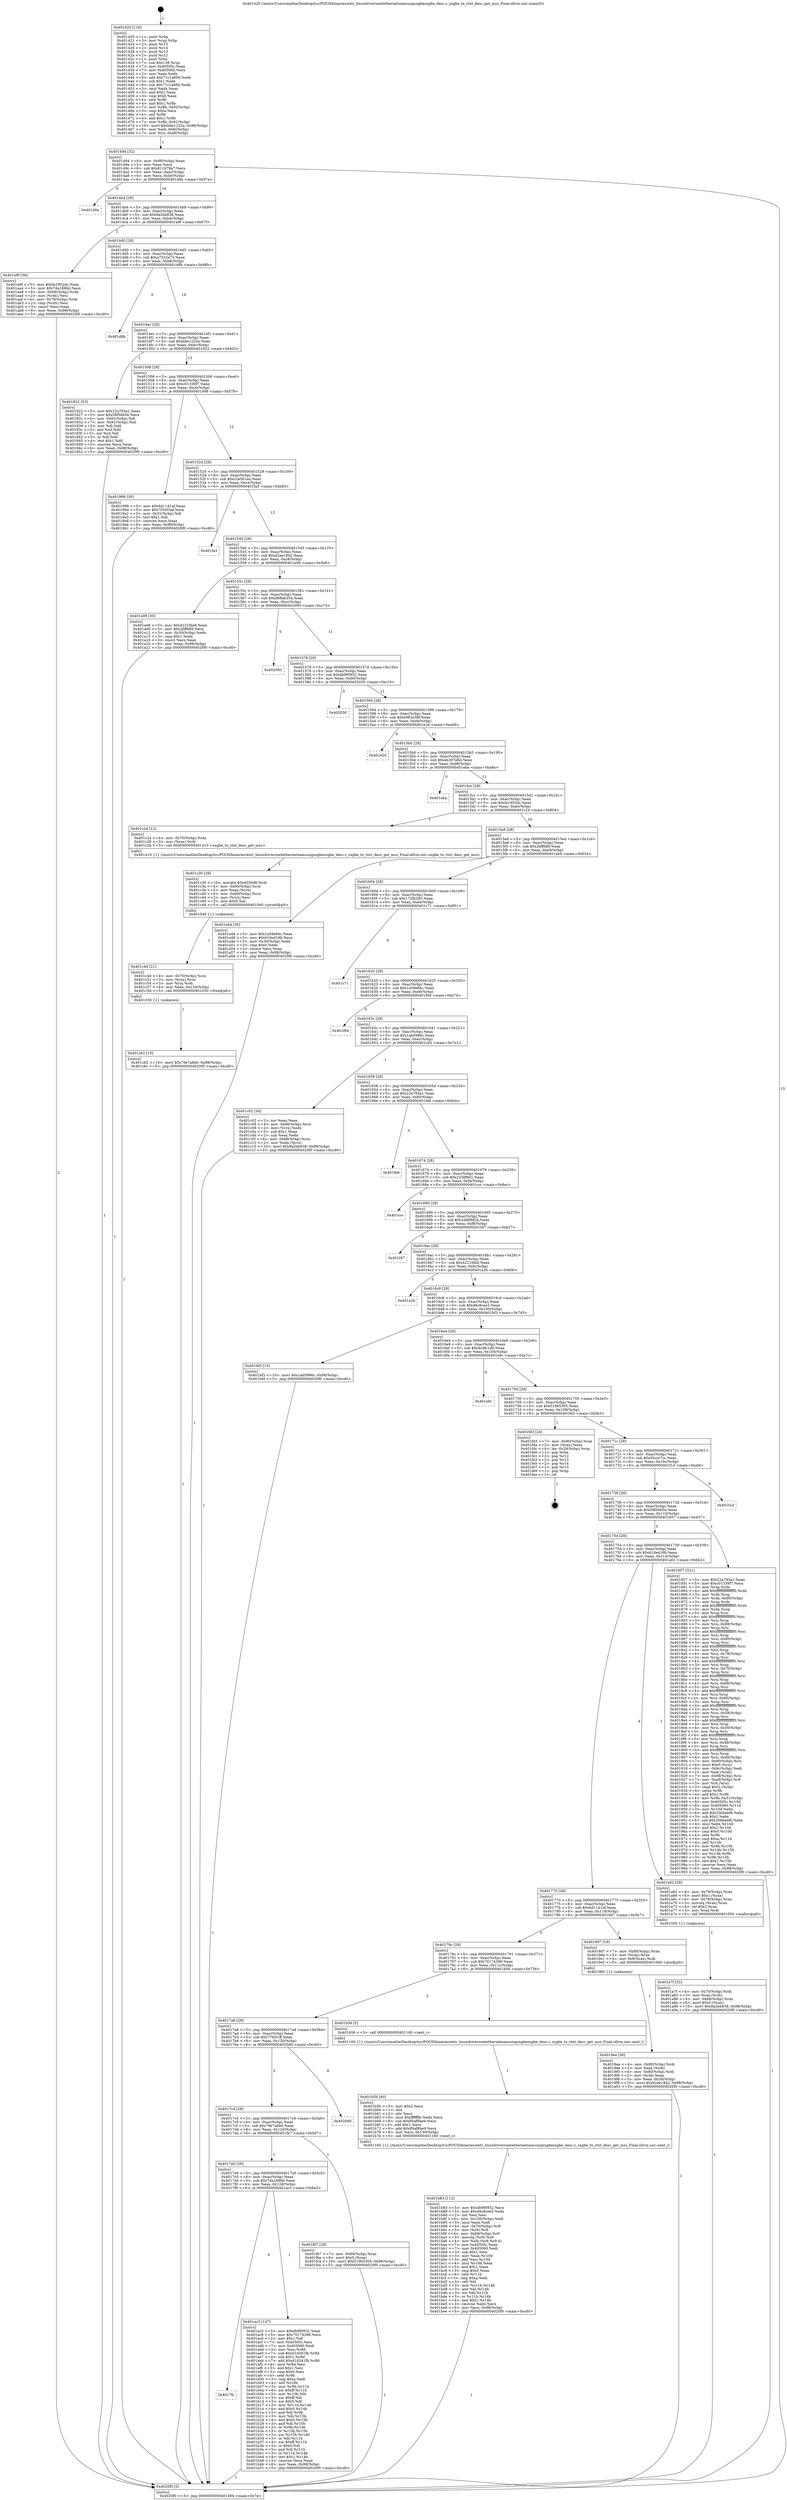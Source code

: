 digraph "0x401420" {
  label = "0x401420 (/mnt/c/Users/mathe/Desktop/tcc/POCII/binaries/extr_linuxdriversnetethernetsamsungsxgbesxgbe_desc.c_sxgbe_tx_ctxt_desc_get_mss_Final-ollvm.out::main(0))"
  labelloc = "t"
  node[shape=record]

  Entry [label="",width=0.3,height=0.3,shape=circle,fillcolor=black,style=filled]
  "0x401494" [label="{
     0x401494 [32]\l
     | [instrs]\l
     &nbsp;&nbsp;0x401494 \<+6\>: mov -0x98(%rbp),%eax\l
     &nbsp;&nbsp;0x40149a \<+2\>: mov %eax,%ecx\l
     &nbsp;&nbsp;0x40149c \<+6\>: sub $0x811b78a7,%ecx\l
     &nbsp;&nbsp;0x4014a2 \<+6\>: mov %eax,-0xac(%rbp)\l
     &nbsp;&nbsp;0x4014a8 \<+6\>: mov %ecx,-0xb0(%rbp)\l
     &nbsp;&nbsp;0x4014ae \<+6\>: je 0000000000401d9a \<main+0x97a\>\l
  }"]
  "0x401d9a" [label="{
     0x401d9a\l
  }", style=dashed]
  "0x4014b4" [label="{
     0x4014b4 [28]\l
     | [instrs]\l
     &nbsp;&nbsp;0x4014b4 \<+5\>: jmp 00000000004014b9 \<main+0x99\>\l
     &nbsp;&nbsp;0x4014b9 \<+6\>: mov -0xac(%rbp),%eax\l
     &nbsp;&nbsp;0x4014bf \<+5\>: sub $0x8a2bb838,%eax\l
     &nbsp;&nbsp;0x4014c4 \<+6\>: mov %eax,-0xb4(%rbp)\l
     &nbsp;&nbsp;0x4014ca \<+6\>: je 0000000000401a9f \<main+0x67f\>\l
  }"]
  Exit [label="",width=0.3,height=0.3,shape=circle,fillcolor=black,style=filled,peripheries=2]
  "0x401a9f" [label="{
     0x401a9f [36]\l
     | [instrs]\l
     &nbsp;&nbsp;0x401a9f \<+5\>: mov $0xfa1952dc,%eax\l
     &nbsp;&nbsp;0x401aa4 \<+5\>: mov $0x7da188bb,%ecx\l
     &nbsp;&nbsp;0x401aa9 \<+4\>: mov -0x68(%rbp),%rdx\l
     &nbsp;&nbsp;0x401aad \<+2\>: mov (%rdx),%esi\l
     &nbsp;&nbsp;0x401aaf \<+4\>: mov -0x78(%rbp),%rdx\l
     &nbsp;&nbsp;0x401ab3 \<+2\>: cmp (%rdx),%esi\l
     &nbsp;&nbsp;0x401ab5 \<+3\>: cmovl %ecx,%eax\l
     &nbsp;&nbsp;0x401ab8 \<+6\>: mov %eax,-0x98(%rbp)\l
     &nbsp;&nbsp;0x401abe \<+5\>: jmp 00000000004020f0 \<main+0xcd0\>\l
  }"]
  "0x4014d0" [label="{
     0x4014d0 [28]\l
     | [instrs]\l
     &nbsp;&nbsp;0x4014d0 \<+5\>: jmp 00000000004014d5 \<main+0xb5\>\l
     &nbsp;&nbsp;0x4014d5 \<+6\>: mov -0xac(%rbp),%eax\l
     &nbsp;&nbsp;0x4014db \<+5\>: sub $0xa7532e73,%eax\l
     &nbsp;&nbsp;0x4014e0 \<+6\>: mov %eax,-0xb8(%rbp)\l
     &nbsp;&nbsp;0x4014e6 \<+6\>: je 0000000000401d8b \<main+0x96b\>\l
  }"]
  "0x401c62" [label="{
     0x401c62 [15]\l
     | [instrs]\l
     &nbsp;&nbsp;0x401c62 \<+10\>: movl $0x79e7a6b0,-0x98(%rbp)\l
     &nbsp;&nbsp;0x401c6c \<+5\>: jmp 00000000004020f0 \<main+0xcd0\>\l
  }"]
  "0x401d8b" [label="{
     0x401d8b\l
  }", style=dashed]
  "0x4014ec" [label="{
     0x4014ec [28]\l
     | [instrs]\l
     &nbsp;&nbsp;0x4014ec \<+5\>: jmp 00000000004014f1 \<main+0xd1\>\l
     &nbsp;&nbsp;0x4014f1 \<+6\>: mov -0xac(%rbp),%eax\l
     &nbsp;&nbsp;0x4014f7 \<+5\>: sub $0xbbe1225a,%eax\l
     &nbsp;&nbsp;0x4014fc \<+6\>: mov %eax,-0xbc(%rbp)\l
     &nbsp;&nbsp;0x401502 \<+6\>: je 0000000000401822 \<main+0x402\>\l
  }"]
  "0x401c4d" [label="{
     0x401c4d [21]\l
     | [instrs]\l
     &nbsp;&nbsp;0x401c4d \<+4\>: mov -0x70(%rbp),%rcx\l
     &nbsp;&nbsp;0x401c51 \<+3\>: mov (%rcx),%rcx\l
     &nbsp;&nbsp;0x401c54 \<+3\>: mov %rcx,%rdi\l
     &nbsp;&nbsp;0x401c57 \<+6\>: mov %eax,-0x134(%rbp)\l
     &nbsp;&nbsp;0x401c5d \<+5\>: call 0000000000401030 \<free@plt\>\l
     | [calls]\l
     &nbsp;&nbsp;0x401030 \{1\} (unknown)\l
  }"]
  "0x401822" [label="{
     0x401822 [53]\l
     | [instrs]\l
     &nbsp;&nbsp;0x401822 \<+5\>: mov $0x22a793a1,%eax\l
     &nbsp;&nbsp;0x401827 \<+5\>: mov $0x58f5bb5e,%ecx\l
     &nbsp;&nbsp;0x40182c \<+6\>: mov -0x92(%rbp),%dl\l
     &nbsp;&nbsp;0x401832 \<+7\>: mov -0x91(%rbp),%sil\l
     &nbsp;&nbsp;0x401839 \<+3\>: mov %dl,%dil\l
     &nbsp;&nbsp;0x40183c \<+3\>: and %sil,%dil\l
     &nbsp;&nbsp;0x40183f \<+3\>: xor %sil,%dl\l
     &nbsp;&nbsp;0x401842 \<+3\>: or %dl,%dil\l
     &nbsp;&nbsp;0x401845 \<+4\>: test $0x1,%dil\l
     &nbsp;&nbsp;0x401849 \<+3\>: cmovne %ecx,%eax\l
     &nbsp;&nbsp;0x40184c \<+6\>: mov %eax,-0x98(%rbp)\l
     &nbsp;&nbsp;0x401852 \<+5\>: jmp 00000000004020f0 \<main+0xcd0\>\l
  }"]
  "0x401508" [label="{
     0x401508 [28]\l
     | [instrs]\l
     &nbsp;&nbsp;0x401508 \<+5\>: jmp 000000000040150d \<main+0xed\>\l
     &nbsp;&nbsp;0x40150d \<+6\>: mov -0xac(%rbp),%eax\l
     &nbsp;&nbsp;0x401513 \<+5\>: sub $0xc01339f7,%eax\l
     &nbsp;&nbsp;0x401518 \<+6\>: mov %eax,-0xc0(%rbp)\l
     &nbsp;&nbsp;0x40151e \<+6\>: je 0000000000401998 \<main+0x578\>\l
  }"]
  "0x4020f0" [label="{
     0x4020f0 [5]\l
     | [instrs]\l
     &nbsp;&nbsp;0x4020f0 \<+5\>: jmp 0000000000401494 \<main+0x74\>\l
  }"]
  "0x401420" [label="{
     0x401420 [116]\l
     | [instrs]\l
     &nbsp;&nbsp;0x401420 \<+1\>: push %rbp\l
     &nbsp;&nbsp;0x401421 \<+3\>: mov %rsp,%rbp\l
     &nbsp;&nbsp;0x401424 \<+2\>: push %r15\l
     &nbsp;&nbsp;0x401426 \<+2\>: push %r14\l
     &nbsp;&nbsp;0x401428 \<+2\>: push %r13\l
     &nbsp;&nbsp;0x40142a \<+2\>: push %r12\l
     &nbsp;&nbsp;0x40142c \<+1\>: push %rbx\l
     &nbsp;&nbsp;0x40142d \<+7\>: sub $0x138,%rsp\l
     &nbsp;&nbsp;0x401434 \<+7\>: mov 0x40505c,%eax\l
     &nbsp;&nbsp;0x40143b \<+7\>: mov 0x405060,%ecx\l
     &nbsp;&nbsp;0x401442 \<+2\>: mov %eax,%edx\l
     &nbsp;&nbsp;0x401444 \<+6\>: add $0x71c1a956,%edx\l
     &nbsp;&nbsp;0x40144a \<+3\>: sub $0x1,%edx\l
     &nbsp;&nbsp;0x40144d \<+6\>: sub $0x71c1a956,%edx\l
     &nbsp;&nbsp;0x401453 \<+3\>: imul %edx,%eax\l
     &nbsp;&nbsp;0x401456 \<+3\>: and $0x1,%eax\l
     &nbsp;&nbsp;0x401459 \<+3\>: cmp $0x0,%eax\l
     &nbsp;&nbsp;0x40145c \<+4\>: sete %r8b\l
     &nbsp;&nbsp;0x401460 \<+4\>: and $0x1,%r8b\l
     &nbsp;&nbsp;0x401464 \<+7\>: mov %r8b,-0x92(%rbp)\l
     &nbsp;&nbsp;0x40146b \<+3\>: cmp $0xa,%ecx\l
     &nbsp;&nbsp;0x40146e \<+4\>: setl %r8b\l
     &nbsp;&nbsp;0x401472 \<+4\>: and $0x1,%r8b\l
     &nbsp;&nbsp;0x401476 \<+7\>: mov %r8b,-0x91(%rbp)\l
     &nbsp;&nbsp;0x40147d \<+10\>: movl $0xbbe1225a,-0x98(%rbp)\l
     &nbsp;&nbsp;0x401487 \<+6\>: mov %edi,-0x9c(%rbp)\l
     &nbsp;&nbsp;0x40148d \<+7\>: mov %rsi,-0xa8(%rbp)\l
  }"]
  "0x401c30" [label="{
     0x401c30 [29]\l
     | [instrs]\l
     &nbsp;&nbsp;0x401c30 \<+10\>: movabs $0x4030d6,%rdi\l
     &nbsp;&nbsp;0x401c3a \<+4\>: mov -0x60(%rbp),%rcx\l
     &nbsp;&nbsp;0x401c3e \<+2\>: mov %eax,(%rcx)\l
     &nbsp;&nbsp;0x401c40 \<+4\>: mov -0x60(%rbp),%rcx\l
     &nbsp;&nbsp;0x401c44 \<+2\>: mov (%rcx),%esi\l
     &nbsp;&nbsp;0x401c46 \<+2\>: mov $0x0,%al\l
     &nbsp;&nbsp;0x401c48 \<+5\>: call 0000000000401040 \<printf@plt\>\l
     | [calls]\l
     &nbsp;&nbsp;0x401040 \{1\} (unknown)\l
  }"]
  "0x401998" [label="{
     0x401998 [30]\l
     | [instrs]\l
     &nbsp;&nbsp;0x401998 \<+5\>: mov $0x6d1141af,%eax\l
     &nbsp;&nbsp;0x40199d \<+5\>: mov $0x7f3455af,%ecx\l
     &nbsp;&nbsp;0x4019a2 \<+3\>: mov -0x31(%rbp),%dl\l
     &nbsp;&nbsp;0x4019a5 \<+3\>: test $0x1,%dl\l
     &nbsp;&nbsp;0x4019a8 \<+3\>: cmovne %ecx,%eax\l
     &nbsp;&nbsp;0x4019ab \<+6\>: mov %eax,-0x98(%rbp)\l
     &nbsp;&nbsp;0x4019b1 \<+5\>: jmp 00000000004020f0 \<main+0xcd0\>\l
  }"]
  "0x401524" [label="{
     0x401524 [28]\l
     | [instrs]\l
     &nbsp;&nbsp;0x401524 \<+5\>: jmp 0000000000401529 \<main+0x109\>\l
     &nbsp;&nbsp;0x401529 \<+6\>: mov -0xac(%rbp),%eax\l
     &nbsp;&nbsp;0x40152f \<+5\>: sub $0xc3a5b1ea,%eax\l
     &nbsp;&nbsp;0x401534 \<+6\>: mov %eax,-0xc4(%rbp)\l
     &nbsp;&nbsp;0x40153a \<+6\>: je 0000000000401fa3 \<main+0xb83\>\l
  }"]
  "0x401b83" [label="{
     0x401b83 [112]\l
     | [instrs]\l
     &nbsp;&nbsp;0x401b83 \<+5\>: mov $0xdb9f0932,%ecx\l
     &nbsp;&nbsp;0x401b88 \<+5\>: mov $0x46c8cee3,%edx\l
     &nbsp;&nbsp;0x401b8d \<+2\>: xor %esi,%esi\l
     &nbsp;&nbsp;0x401b8f \<+6\>: mov -0x130(%rbp),%edi\l
     &nbsp;&nbsp;0x401b95 \<+3\>: imul %eax,%edi\l
     &nbsp;&nbsp;0x401b98 \<+4\>: mov -0x70(%rbp),%r8\l
     &nbsp;&nbsp;0x401b9c \<+3\>: mov (%r8),%r8\l
     &nbsp;&nbsp;0x401b9f \<+4\>: mov -0x68(%rbp),%r9\l
     &nbsp;&nbsp;0x401ba3 \<+3\>: movslq (%r9),%r9\l
     &nbsp;&nbsp;0x401ba6 \<+4\>: mov %edi,(%r8,%r9,4)\l
     &nbsp;&nbsp;0x401baa \<+7\>: mov 0x40505c,%eax\l
     &nbsp;&nbsp;0x401bb1 \<+7\>: mov 0x405060,%edi\l
     &nbsp;&nbsp;0x401bb8 \<+3\>: sub $0x1,%esi\l
     &nbsp;&nbsp;0x401bbb \<+3\>: mov %eax,%r10d\l
     &nbsp;&nbsp;0x401bbe \<+3\>: add %esi,%r10d\l
     &nbsp;&nbsp;0x401bc1 \<+4\>: imul %r10d,%eax\l
     &nbsp;&nbsp;0x401bc5 \<+3\>: and $0x1,%eax\l
     &nbsp;&nbsp;0x401bc8 \<+3\>: cmp $0x0,%eax\l
     &nbsp;&nbsp;0x401bcb \<+4\>: sete %r11b\l
     &nbsp;&nbsp;0x401bcf \<+3\>: cmp $0xa,%edi\l
     &nbsp;&nbsp;0x401bd2 \<+3\>: setl %bl\l
     &nbsp;&nbsp;0x401bd5 \<+3\>: mov %r11b,%r14b\l
     &nbsp;&nbsp;0x401bd8 \<+3\>: and %bl,%r14b\l
     &nbsp;&nbsp;0x401bdb \<+3\>: xor %bl,%r11b\l
     &nbsp;&nbsp;0x401bde \<+3\>: or %r11b,%r14b\l
     &nbsp;&nbsp;0x401be1 \<+4\>: test $0x1,%r14b\l
     &nbsp;&nbsp;0x401be5 \<+3\>: cmovne %edx,%ecx\l
     &nbsp;&nbsp;0x401be8 \<+6\>: mov %ecx,-0x98(%rbp)\l
     &nbsp;&nbsp;0x401bee \<+5\>: jmp 00000000004020f0 \<main+0xcd0\>\l
  }"]
  "0x401fa3" [label="{
     0x401fa3\l
  }", style=dashed]
  "0x401540" [label="{
     0x401540 [28]\l
     | [instrs]\l
     &nbsp;&nbsp;0x401540 \<+5\>: jmp 0000000000401545 \<main+0x125\>\l
     &nbsp;&nbsp;0x401545 \<+6\>: mov -0xac(%rbp),%eax\l
     &nbsp;&nbsp;0x40154b \<+5\>: sub $0xd2ae1842,%eax\l
     &nbsp;&nbsp;0x401550 \<+6\>: mov %eax,-0xc8(%rbp)\l
     &nbsp;&nbsp;0x401556 \<+6\>: je 0000000000401a08 \<main+0x5e8\>\l
  }"]
  "0x401b5b" [label="{
     0x401b5b [40]\l
     | [instrs]\l
     &nbsp;&nbsp;0x401b5b \<+5\>: mov $0x2,%ecx\l
     &nbsp;&nbsp;0x401b60 \<+1\>: cltd\l
     &nbsp;&nbsp;0x401b61 \<+2\>: idiv %ecx\l
     &nbsp;&nbsp;0x401b63 \<+6\>: imul $0xfffffffe,%edx,%ecx\l
     &nbsp;&nbsp;0x401b69 \<+6\>: sub $0x95af6be9,%ecx\l
     &nbsp;&nbsp;0x401b6f \<+3\>: add $0x1,%ecx\l
     &nbsp;&nbsp;0x401b72 \<+6\>: add $0x95af6be9,%ecx\l
     &nbsp;&nbsp;0x401b78 \<+6\>: mov %ecx,-0x130(%rbp)\l
     &nbsp;&nbsp;0x401b7e \<+5\>: call 0000000000401160 \<next_i\>\l
     | [calls]\l
     &nbsp;&nbsp;0x401160 \{1\} (/mnt/c/Users/mathe/Desktop/tcc/POCII/binaries/extr_linuxdriversnetethernetsamsungsxgbesxgbe_desc.c_sxgbe_tx_ctxt_desc_get_mss_Final-ollvm.out::next_i)\l
  }"]
  "0x401a08" [label="{
     0x401a08 [30]\l
     | [instrs]\l
     &nbsp;&nbsp;0x401a08 \<+5\>: mov $0x4221fda9,%eax\l
     &nbsp;&nbsp;0x401a0d \<+5\>: mov $0x2bff689,%ecx\l
     &nbsp;&nbsp;0x401a12 \<+3\>: mov -0x30(%rbp),%edx\l
     &nbsp;&nbsp;0x401a15 \<+3\>: cmp $0x1,%edx\l
     &nbsp;&nbsp;0x401a18 \<+3\>: cmovl %ecx,%eax\l
     &nbsp;&nbsp;0x401a1b \<+6\>: mov %eax,-0x98(%rbp)\l
     &nbsp;&nbsp;0x401a21 \<+5\>: jmp 00000000004020f0 \<main+0xcd0\>\l
  }"]
  "0x40155c" [label="{
     0x40155c [28]\l
     | [instrs]\l
     &nbsp;&nbsp;0x40155c \<+5\>: jmp 0000000000401561 \<main+0x141\>\l
     &nbsp;&nbsp;0x401561 \<+6\>: mov -0xac(%rbp),%eax\l
     &nbsp;&nbsp;0x401567 \<+5\>: sub $0xd68ab354,%eax\l
     &nbsp;&nbsp;0x40156c \<+6\>: mov %eax,-0xcc(%rbp)\l
     &nbsp;&nbsp;0x401572 \<+6\>: je 0000000000402093 \<main+0xc73\>\l
  }"]
  "0x4017fc" [label="{
     0x4017fc\l
  }", style=dashed]
  "0x402093" [label="{
     0x402093\l
  }", style=dashed]
  "0x401578" [label="{
     0x401578 [28]\l
     | [instrs]\l
     &nbsp;&nbsp;0x401578 \<+5\>: jmp 000000000040157d \<main+0x15d\>\l
     &nbsp;&nbsp;0x40157d \<+6\>: mov -0xac(%rbp),%eax\l
     &nbsp;&nbsp;0x401583 \<+5\>: sub $0xdb9f0932,%eax\l
     &nbsp;&nbsp;0x401588 \<+6\>: mov %eax,-0xd0(%rbp)\l
     &nbsp;&nbsp;0x40158e \<+6\>: je 0000000000402030 \<main+0xc10\>\l
  }"]
  "0x401ac3" [label="{
     0x401ac3 [147]\l
     | [instrs]\l
     &nbsp;&nbsp;0x401ac3 \<+5\>: mov $0xdb9f0932,%eax\l
     &nbsp;&nbsp;0x401ac8 \<+5\>: mov $0x70174296,%ecx\l
     &nbsp;&nbsp;0x401acd \<+2\>: mov $0x1,%dl\l
     &nbsp;&nbsp;0x401acf \<+7\>: mov 0x40505c,%esi\l
     &nbsp;&nbsp;0x401ad6 \<+7\>: mov 0x405060,%edi\l
     &nbsp;&nbsp;0x401add \<+3\>: mov %esi,%r8d\l
     &nbsp;&nbsp;0x401ae0 \<+7\>: sub $0xd1d341fb,%r8d\l
     &nbsp;&nbsp;0x401ae7 \<+4\>: sub $0x1,%r8d\l
     &nbsp;&nbsp;0x401aeb \<+7\>: add $0xd1d341fb,%r8d\l
     &nbsp;&nbsp;0x401af2 \<+4\>: imul %r8d,%esi\l
     &nbsp;&nbsp;0x401af6 \<+3\>: and $0x1,%esi\l
     &nbsp;&nbsp;0x401af9 \<+3\>: cmp $0x0,%esi\l
     &nbsp;&nbsp;0x401afc \<+4\>: sete %r9b\l
     &nbsp;&nbsp;0x401b00 \<+3\>: cmp $0xa,%edi\l
     &nbsp;&nbsp;0x401b03 \<+4\>: setl %r10b\l
     &nbsp;&nbsp;0x401b07 \<+3\>: mov %r9b,%r11b\l
     &nbsp;&nbsp;0x401b0a \<+4\>: xor $0xff,%r11b\l
     &nbsp;&nbsp;0x401b0e \<+3\>: mov %r10b,%bl\l
     &nbsp;&nbsp;0x401b11 \<+3\>: xor $0xff,%bl\l
     &nbsp;&nbsp;0x401b14 \<+3\>: xor $0x0,%dl\l
     &nbsp;&nbsp;0x401b17 \<+3\>: mov %r11b,%r14b\l
     &nbsp;&nbsp;0x401b1a \<+4\>: and $0x0,%r14b\l
     &nbsp;&nbsp;0x401b1e \<+3\>: and %dl,%r9b\l
     &nbsp;&nbsp;0x401b21 \<+3\>: mov %bl,%r15b\l
     &nbsp;&nbsp;0x401b24 \<+4\>: and $0x0,%r15b\l
     &nbsp;&nbsp;0x401b28 \<+3\>: and %dl,%r10b\l
     &nbsp;&nbsp;0x401b2b \<+3\>: or %r9b,%r14b\l
     &nbsp;&nbsp;0x401b2e \<+3\>: or %r10b,%r15b\l
     &nbsp;&nbsp;0x401b31 \<+3\>: xor %r15b,%r14b\l
     &nbsp;&nbsp;0x401b34 \<+3\>: or %bl,%r11b\l
     &nbsp;&nbsp;0x401b37 \<+4\>: xor $0xff,%r11b\l
     &nbsp;&nbsp;0x401b3b \<+3\>: or $0x0,%dl\l
     &nbsp;&nbsp;0x401b3e \<+3\>: and %dl,%r11b\l
     &nbsp;&nbsp;0x401b41 \<+3\>: or %r11b,%r14b\l
     &nbsp;&nbsp;0x401b44 \<+4\>: test $0x1,%r14b\l
     &nbsp;&nbsp;0x401b48 \<+3\>: cmovne %ecx,%eax\l
     &nbsp;&nbsp;0x401b4b \<+6\>: mov %eax,-0x98(%rbp)\l
     &nbsp;&nbsp;0x401b51 \<+5\>: jmp 00000000004020f0 \<main+0xcd0\>\l
  }"]
  "0x402030" [label="{
     0x402030\l
  }", style=dashed]
  "0x401594" [label="{
     0x401594 [28]\l
     | [instrs]\l
     &nbsp;&nbsp;0x401594 \<+5\>: jmp 0000000000401599 \<main+0x179\>\l
     &nbsp;&nbsp;0x401599 \<+6\>: mov -0xac(%rbp),%eax\l
     &nbsp;&nbsp;0x40159f \<+5\>: sub $0xe982e38f,%eax\l
     &nbsp;&nbsp;0x4015a4 \<+6\>: mov %eax,-0xd4(%rbp)\l
     &nbsp;&nbsp;0x4015aa \<+6\>: je 0000000000401e2d \<main+0xa0d\>\l
  }"]
  "0x4017e0" [label="{
     0x4017e0 [28]\l
     | [instrs]\l
     &nbsp;&nbsp;0x4017e0 \<+5\>: jmp 00000000004017e5 \<main+0x3c5\>\l
     &nbsp;&nbsp;0x4017e5 \<+6\>: mov -0xac(%rbp),%eax\l
     &nbsp;&nbsp;0x4017eb \<+5\>: sub $0x7da188bb,%eax\l
     &nbsp;&nbsp;0x4017f0 \<+6\>: mov %eax,-0x128(%rbp)\l
     &nbsp;&nbsp;0x4017f6 \<+6\>: je 0000000000401ac3 \<main+0x6a3\>\l
  }"]
  "0x401e2d" [label="{
     0x401e2d\l
  }", style=dashed]
  "0x4015b0" [label="{
     0x4015b0 [28]\l
     | [instrs]\l
     &nbsp;&nbsp;0x4015b0 \<+5\>: jmp 00000000004015b5 \<main+0x195\>\l
     &nbsp;&nbsp;0x4015b5 \<+6\>: mov -0xac(%rbp),%eax\l
     &nbsp;&nbsp;0x4015bb \<+5\>: sub $0xeb307e8d,%eax\l
     &nbsp;&nbsp;0x4015c0 \<+6\>: mov %eax,-0xd8(%rbp)\l
     &nbsp;&nbsp;0x4015c6 \<+6\>: je 0000000000401eba \<main+0xa9a\>\l
  }"]
  "0x401fb7" [label="{
     0x401fb7 [28]\l
     | [instrs]\l
     &nbsp;&nbsp;0x401fb7 \<+7\>: mov -0x90(%rbp),%rax\l
     &nbsp;&nbsp;0x401fbe \<+6\>: movl $0x0,(%rax)\l
     &nbsp;&nbsp;0x401fc4 \<+10\>: movl $0x51965305,-0x98(%rbp)\l
     &nbsp;&nbsp;0x401fce \<+5\>: jmp 00000000004020f0 \<main+0xcd0\>\l
  }"]
  "0x401eba" [label="{
     0x401eba\l
  }", style=dashed]
  "0x4015cc" [label="{
     0x4015cc [28]\l
     | [instrs]\l
     &nbsp;&nbsp;0x4015cc \<+5\>: jmp 00000000004015d1 \<main+0x1b1\>\l
     &nbsp;&nbsp;0x4015d1 \<+6\>: mov -0xac(%rbp),%eax\l
     &nbsp;&nbsp;0x4015d7 \<+5\>: sub $0xfa1952dc,%eax\l
     &nbsp;&nbsp;0x4015dc \<+6\>: mov %eax,-0xdc(%rbp)\l
     &nbsp;&nbsp;0x4015e2 \<+6\>: je 0000000000401c24 \<main+0x804\>\l
  }"]
  "0x4017c4" [label="{
     0x4017c4 [28]\l
     | [instrs]\l
     &nbsp;&nbsp;0x4017c4 \<+5\>: jmp 00000000004017c9 \<main+0x3a9\>\l
     &nbsp;&nbsp;0x4017c9 \<+6\>: mov -0xac(%rbp),%eax\l
     &nbsp;&nbsp;0x4017cf \<+5\>: sub $0x79e7a6b0,%eax\l
     &nbsp;&nbsp;0x4017d4 \<+6\>: mov %eax,-0x124(%rbp)\l
     &nbsp;&nbsp;0x4017da \<+6\>: je 0000000000401fb7 \<main+0xb97\>\l
  }"]
  "0x401c24" [label="{
     0x401c24 [12]\l
     | [instrs]\l
     &nbsp;&nbsp;0x401c24 \<+4\>: mov -0x70(%rbp),%rax\l
     &nbsp;&nbsp;0x401c28 \<+3\>: mov (%rax),%rdi\l
     &nbsp;&nbsp;0x401c2b \<+5\>: call 0000000000401410 \<sxgbe_tx_ctxt_desc_get_mss\>\l
     | [calls]\l
     &nbsp;&nbsp;0x401410 \{1\} (/mnt/c/Users/mathe/Desktop/tcc/POCII/binaries/extr_linuxdriversnetethernetsamsungsxgbesxgbe_desc.c_sxgbe_tx_ctxt_desc_get_mss_Final-ollvm.out::sxgbe_tx_ctxt_desc_get_mss)\l
  }"]
  "0x4015e8" [label="{
     0x4015e8 [28]\l
     | [instrs]\l
     &nbsp;&nbsp;0x4015e8 \<+5\>: jmp 00000000004015ed \<main+0x1cd\>\l
     &nbsp;&nbsp;0x4015ed \<+6\>: mov -0xac(%rbp),%eax\l
     &nbsp;&nbsp;0x4015f3 \<+5\>: sub $0x2bff689,%eax\l
     &nbsp;&nbsp;0x4015f8 \<+6\>: mov %eax,-0xe0(%rbp)\l
     &nbsp;&nbsp;0x4015fe \<+6\>: je 0000000000401a44 \<main+0x624\>\l
  }"]
  "0x4020d0" [label="{
     0x4020d0\l
  }", style=dashed]
  "0x401a44" [label="{
     0x401a44 [30]\l
     | [instrs]\l
     &nbsp;&nbsp;0x401a44 \<+5\>: mov $0x1a59e84c,%eax\l
     &nbsp;&nbsp;0x401a49 \<+5\>: mov $0x61ded16b,%ecx\l
     &nbsp;&nbsp;0x401a4e \<+3\>: mov -0x30(%rbp),%edx\l
     &nbsp;&nbsp;0x401a51 \<+3\>: cmp $0x0,%edx\l
     &nbsp;&nbsp;0x401a54 \<+3\>: cmove %ecx,%eax\l
     &nbsp;&nbsp;0x401a57 \<+6\>: mov %eax,-0x98(%rbp)\l
     &nbsp;&nbsp;0x401a5d \<+5\>: jmp 00000000004020f0 \<main+0xcd0\>\l
  }"]
  "0x401604" [label="{
     0x401604 [28]\l
     | [instrs]\l
     &nbsp;&nbsp;0x401604 \<+5\>: jmp 0000000000401609 \<main+0x1e9\>\l
     &nbsp;&nbsp;0x401609 \<+6\>: mov -0xac(%rbp),%eax\l
     &nbsp;&nbsp;0x40160f \<+5\>: sub $0x172fb283,%eax\l
     &nbsp;&nbsp;0x401614 \<+6\>: mov %eax,-0xe4(%rbp)\l
     &nbsp;&nbsp;0x40161a \<+6\>: je 0000000000401c71 \<main+0x851\>\l
  }"]
  "0x4017a8" [label="{
     0x4017a8 [28]\l
     | [instrs]\l
     &nbsp;&nbsp;0x4017a8 \<+5\>: jmp 00000000004017ad \<main+0x38d\>\l
     &nbsp;&nbsp;0x4017ad \<+6\>: mov -0xac(%rbp),%eax\l
     &nbsp;&nbsp;0x4017b3 \<+5\>: sub $0x77fc01ff,%eax\l
     &nbsp;&nbsp;0x4017b8 \<+6\>: mov %eax,-0x120(%rbp)\l
     &nbsp;&nbsp;0x4017be \<+6\>: je 00000000004020d0 \<main+0xcb0\>\l
  }"]
  "0x401c71" [label="{
     0x401c71\l
  }", style=dashed]
  "0x401620" [label="{
     0x401620 [28]\l
     | [instrs]\l
     &nbsp;&nbsp;0x401620 \<+5\>: jmp 0000000000401625 \<main+0x205\>\l
     &nbsp;&nbsp;0x401625 \<+6\>: mov -0xac(%rbp),%eax\l
     &nbsp;&nbsp;0x40162b \<+5\>: sub $0x1a59e84c,%eax\l
     &nbsp;&nbsp;0x401630 \<+6\>: mov %eax,-0xe8(%rbp)\l
     &nbsp;&nbsp;0x401636 \<+6\>: je 0000000000401f94 \<main+0xb74\>\l
  }"]
  "0x401b56" [label="{
     0x401b56 [5]\l
     | [instrs]\l
     &nbsp;&nbsp;0x401b56 \<+5\>: call 0000000000401160 \<next_i\>\l
     | [calls]\l
     &nbsp;&nbsp;0x401160 \{1\} (/mnt/c/Users/mathe/Desktop/tcc/POCII/binaries/extr_linuxdriversnetethernetsamsungsxgbesxgbe_desc.c_sxgbe_tx_ctxt_desc_get_mss_Final-ollvm.out::next_i)\l
  }"]
  "0x401f94" [label="{
     0x401f94\l
  }", style=dashed]
  "0x40163c" [label="{
     0x40163c [28]\l
     | [instrs]\l
     &nbsp;&nbsp;0x40163c \<+5\>: jmp 0000000000401641 \<main+0x221\>\l
     &nbsp;&nbsp;0x401641 \<+6\>: mov -0xac(%rbp),%eax\l
     &nbsp;&nbsp;0x401647 \<+5\>: sub $0x1ab5986c,%eax\l
     &nbsp;&nbsp;0x40164c \<+6\>: mov %eax,-0xec(%rbp)\l
     &nbsp;&nbsp;0x401652 \<+6\>: je 0000000000401c02 \<main+0x7e2\>\l
  }"]
  "0x401a7f" [label="{
     0x401a7f [32]\l
     | [instrs]\l
     &nbsp;&nbsp;0x401a7f \<+4\>: mov -0x70(%rbp),%rdi\l
     &nbsp;&nbsp;0x401a83 \<+3\>: mov %rax,(%rdi)\l
     &nbsp;&nbsp;0x401a86 \<+4\>: mov -0x68(%rbp),%rax\l
     &nbsp;&nbsp;0x401a8a \<+6\>: movl $0x0,(%rax)\l
     &nbsp;&nbsp;0x401a90 \<+10\>: movl $0x8a2bb838,-0x98(%rbp)\l
     &nbsp;&nbsp;0x401a9a \<+5\>: jmp 00000000004020f0 \<main+0xcd0\>\l
  }"]
  "0x401c02" [label="{
     0x401c02 [34]\l
     | [instrs]\l
     &nbsp;&nbsp;0x401c02 \<+2\>: xor %eax,%eax\l
     &nbsp;&nbsp;0x401c04 \<+4\>: mov -0x68(%rbp),%rcx\l
     &nbsp;&nbsp;0x401c08 \<+2\>: mov (%rcx),%edx\l
     &nbsp;&nbsp;0x401c0a \<+3\>: sub $0x1,%eax\l
     &nbsp;&nbsp;0x401c0d \<+2\>: sub %eax,%edx\l
     &nbsp;&nbsp;0x401c0f \<+4\>: mov -0x68(%rbp),%rcx\l
     &nbsp;&nbsp;0x401c13 \<+2\>: mov %edx,(%rcx)\l
     &nbsp;&nbsp;0x401c15 \<+10\>: movl $0x8a2bb838,-0x98(%rbp)\l
     &nbsp;&nbsp;0x401c1f \<+5\>: jmp 00000000004020f0 \<main+0xcd0\>\l
  }"]
  "0x401658" [label="{
     0x401658 [28]\l
     | [instrs]\l
     &nbsp;&nbsp;0x401658 \<+5\>: jmp 000000000040165d \<main+0x23d\>\l
     &nbsp;&nbsp;0x40165d \<+6\>: mov -0xac(%rbp),%eax\l
     &nbsp;&nbsp;0x401663 \<+5\>: sub $0x22a793a1,%eax\l
     &nbsp;&nbsp;0x401668 \<+6\>: mov %eax,-0xf0(%rbp)\l
     &nbsp;&nbsp;0x40166e \<+6\>: je 0000000000401feb \<main+0xbcb\>\l
  }"]
  "0x4019ea" [label="{
     0x4019ea [30]\l
     | [instrs]\l
     &nbsp;&nbsp;0x4019ea \<+4\>: mov -0x80(%rbp),%rdi\l
     &nbsp;&nbsp;0x4019ee \<+2\>: mov %eax,(%rdi)\l
     &nbsp;&nbsp;0x4019f0 \<+4\>: mov -0x80(%rbp),%rdi\l
     &nbsp;&nbsp;0x4019f4 \<+2\>: mov (%rdi),%eax\l
     &nbsp;&nbsp;0x4019f6 \<+3\>: mov %eax,-0x30(%rbp)\l
     &nbsp;&nbsp;0x4019f9 \<+10\>: movl $0xd2ae1842,-0x98(%rbp)\l
     &nbsp;&nbsp;0x401a03 \<+5\>: jmp 00000000004020f0 \<main+0xcd0\>\l
  }"]
  "0x401feb" [label="{
     0x401feb\l
  }", style=dashed]
  "0x401674" [label="{
     0x401674 [28]\l
     | [instrs]\l
     &nbsp;&nbsp;0x401674 \<+5\>: jmp 0000000000401679 \<main+0x259\>\l
     &nbsp;&nbsp;0x401679 \<+6\>: mov -0xac(%rbp),%eax\l
     &nbsp;&nbsp;0x40167f \<+5\>: sub $0x2338f9d1,%eax\l
     &nbsp;&nbsp;0x401684 \<+6\>: mov %eax,-0xf4(%rbp)\l
     &nbsp;&nbsp;0x40168a \<+6\>: je 0000000000401ccc \<main+0x8ac\>\l
  }"]
  "0x40178c" [label="{
     0x40178c [28]\l
     | [instrs]\l
     &nbsp;&nbsp;0x40178c \<+5\>: jmp 0000000000401791 \<main+0x371\>\l
     &nbsp;&nbsp;0x401791 \<+6\>: mov -0xac(%rbp),%eax\l
     &nbsp;&nbsp;0x401797 \<+5\>: sub $0x70174296,%eax\l
     &nbsp;&nbsp;0x40179c \<+6\>: mov %eax,-0x11c(%rbp)\l
     &nbsp;&nbsp;0x4017a2 \<+6\>: je 0000000000401b56 \<main+0x736\>\l
  }"]
  "0x401ccc" [label="{
     0x401ccc\l
  }", style=dashed]
  "0x401690" [label="{
     0x401690 [28]\l
     | [instrs]\l
     &nbsp;&nbsp;0x401690 \<+5\>: jmp 0000000000401695 \<main+0x275\>\l
     &nbsp;&nbsp;0x401695 \<+6\>: mov -0xac(%rbp),%eax\l
     &nbsp;&nbsp;0x40169b \<+5\>: sub $0x2d689d2e,%eax\l
     &nbsp;&nbsp;0x4016a0 \<+6\>: mov %eax,-0xf8(%rbp)\l
     &nbsp;&nbsp;0x4016a6 \<+6\>: je 0000000000401f47 \<main+0xb27\>\l
  }"]
  "0x4019d7" [label="{
     0x4019d7 [19]\l
     | [instrs]\l
     &nbsp;&nbsp;0x4019d7 \<+7\>: mov -0x88(%rbp),%rax\l
     &nbsp;&nbsp;0x4019de \<+3\>: mov (%rax),%rax\l
     &nbsp;&nbsp;0x4019e1 \<+4\>: mov 0x8(%rax),%rdi\l
     &nbsp;&nbsp;0x4019e5 \<+5\>: call 0000000000401060 \<atoi@plt\>\l
     | [calls]\l
     &nbsp;&nbsp;0x401060 \{1\} (unknown)\l
  }"]
  "0x401f47" [label="{
     0x401f47\l
  }", style=dashed]
  "0x4016ac" [label="{
     0x4016ac [28]\l
     | [instrs]\l
     &nbsp;&nbsp;0x4016ac \<+5\>: jmp 00000000004016b1 \<main+0x291\>\l
     &nbsp;&nbsp;0x4016b1 \<+6\>: mov -0xac(%rbp),%eax\l
     &nbsp;&nbsp;0x4016b7 \<+5\>: sub $0x4221fda9,%eax\l
     &nbsp;&nbsp;0x4016bc \<+6\>: mov %eax,-0xfc(%rbp)\l
     &nbsp;&nbsp;0x4016c2 \<+6\>: je 0000000000401a26 \<main+0x606\>\l
  }"]
  "0x401770" [label="{
     0x401770 [28]\l
     | [instrs]\l
     &nbsp;&nbsp;0x401770 \<+5\>: jmp 0000000000401775 \<main+0x355\>\l
     &nbsp;&nbsp;0x401775 \<+6\>: mov -0xac(%rbp),%eax\l
     &nbsp;&nbsp;0x40177b \<+5\>: sub $0x6d1141af,%eax\l
     &nbsp;&nbsp;0x401780 \<+6\>: mov %eax,-0x118(%rbp)\l
     &nbsp;&nbsp;0x401786 \<+6\>: je 00000000004019d7 \<main+0x5b7\>\l
  }"]
  "0x401a26" [label="{
     0x401a26\l
  }", style=dashed]
  "0x4016c8" [label="{
     0x4016c8 [28]\l
     | [instrs]\l
     &nbsp;&nbsp;0x4016c8 \<+5\>: jmp 00000000004016cd \<main+0x2ad\>\l
     &nbsp;&nbsp;0x4016cd \<+6\>: mov -0xac(%rbp),%eax\l
     &nbsp;&nbsp;0x4016d3 \<+5\>: sub $0x46c8cee3,%eax\l
     &nbsp;&nbsp;0x4016d8 \<+6\>: mov %eax,-0x100(%rbp)\l
     &nbsp;&nbsp;0x4016de \<+6\>: je 0000000000401bf3 \<main+0x7d3\>\l
  }"]
  "0x401a62" [label="{
     0x401a62 [29]\l
     | [instrs]\l
     &nbsp;&nbsp;0x401a62 \<+4\>: mov -0x78(%rbp),%rax\l
     &nbsp;&nbsp;0x401a66 \<+6\>: movl $0x1,(%rax)\l
     &nbsp;&nbsp;0x401a6c \<+4\>: mov -0x78(%rbp),%rax\l
     &nbsp;&nbsp;0x401a70 \<+3\>: movslq (%rax),%rax\l
     &nbsp;&nbsp;0x401a73 \<+4\>: shl $0x2,%rax\l
     &nbsp;&nbsp;0x401a77 \<+3\>: mov %rax,%rdi\l
     &nbsp;&nbsp;0x401a7a \<+5\>: call 0000000000401050 \<malloc@plt\>\l
     | [calls]\l
     &nbsp;&nbsp;0x401050 \{1\} (unknown)\l
  }"]
  "0x401bf3" [label="{
     0x401bf3 [15]\l
     | [instrs]\l
     &nbsp;&nbsp;0x401bf3 \<+10\>: movl $0x1ab5986c,-0x98(%rbp)\l
     &nbsp;&nbsp;0x401bfd \<+5\>: jmp 00000000004020f0 \<main+0xcd0\>\l
  }"]
  "0x4016e4" [label="{
     0x4016e4 [28]\l
     | [instrs]\l
     &nbsp;&nbsp;0x4016e4 \<+5\>: jmp 00000000004016e9 \<main+0x2c9\>\l
     &nbsp;&nbsp;0x4016e9 \<+6\>: mov -0xac(%rbp),%eax\l
     &nbsp;&nbsp;0x4016ef \<+5\>: sub $0x4c4fc1db,%eax\l
     &nbsp;&nbsp;0x4016f4 \<+6\>: mov %eax,-0x104(%rbp)\l
     &nbsp;&nbsp;0x4016fa \<+6\>: je 0000000000401e9c \<main+0xa7c\>\l
  }"]
  "0x401754" [label="{
     0x401754 [28]\l
     | [instrs]\l
     &nbsp;&nbsp;0x401754 \<+5\>: jmp 0000000000401759 \<main+0x339\>\l
     &nbsp;&nbsp;0x401759 \<+6\>: mov -0xac(%rbp),%eax\l
     &nbsp;&nbsp;0x40175f \<+5\>: sub $0x61ded16b,%eax\l
     &nbsp;&nbsp;0x401764 \<+6\>: mov %eax,-0x114(%rbp)\l
     &nbsp;&nbsp;0x40176a \<+6\>: je 0000000000401a62 \<main+0x642\>\l
  }"]
  "0x401e9c" [label="{
     0x401e9c\l
  }", style=dashed]
  "0x401700" [label="{
     0x401700 [28]\l
     | [instrs]\l
     &nbsp;&nbsp;0x401700 \<+5\>: jmp 0000000000401705 \<main+0x2e5\>\l
     &nbsp;&nbsp;0x401705 \<+6\>: mov -0xac(%rbp),%eax\l
     &nbsp;&nbsp;0x40170b \<+5\>: sub $0x51965305,%eax\l
     &nbsp;&nbsp;0x401710 \<+6\>: mov %eax,-0x108(%rbp)\l
     &nbsp;&nbsp;0x401716 \<+6\>: je 0000000000401fd3 \<main+0xbb3\>\l
  }"]
  "0x401857" [label="{
     0x401857 [321]\l
     | [instrs]\l
     &nbsp;&nbsp;0x401857 \<+5\>: mov $0x22a793a1,%eax\l
     &nbsp;&nbsp;0x40185c \<+5\>: mov $0xc01339f7,%ecx\l
     &nbsp;&nbsp;0x401861 \<+3\>: mov %rsp,%rdx\l
     &nbsp;&nbsp;0x401864 \<+4\>: add $0xfffffffffffffff0,%rdx\l
     &nbsp;&nbsp;0x401868 \<+3\>: mov %rdx,%rsp\l
     &nbsp;&nbsp;0x40186b \<+7\>: mov %rdx,-0x90(%rbp)\l
     &nbsp;&nbsp;0x401872 \<+3\>: mov %rsp,%rdx\l
     &nbsp;&nbsp;0x401875 \<+4\>: add $0xfffffffffffffff0,%rdx\l
     &nbsp;&nbsp;0x401879 \<+3\>: mov %rdx,%rsp\l
     &nbsp;&nbsp;0x40187c \<+3\>: mov %rsp,%rsi\l
     &nbsp;&nbsp;0x40187f \<+4\>: add $0xfffffffffffffff0,%rsi\l
     &nbsp;&nbsp;0x401883 \<+3\>: mov %rsi,%rsp\l
     &nbsp;&nbsp;0x401886 \<+7\>: mov %rsi,-0x88(%rbp)\l
     &nbsp;&nbsp;0x40188d \<+3\>: mov %rsp,%rsi\l
     &nbsp;&nbsp;0x401890 \<+4\>: add $0xfffffffffffffff0,%rsi\l
     &nbsp;&nbsp;0x401894 \<+3\>: mov %rsi,%rsp\l
     &nbsp;&nbsp;0x401897 \<+4\>: mov %rsi,-0x80(%rbp)\l
     &nbsp;&nbsp;0x40189b \<+3\>: mov %rsp,%rsi\l
     &nbsp;&nbsp;0x40189e \<+4\>: add $0xfffffffffffffff0,%rsi\l
     &nbsp;&nbsp;0x4018a2 \<+3\>: mov %rsi,%rsp\l
     &nbsp;&nbsp;0x4018a5 \<+4\>: mov %rsi,-0x78(%rbp)\l
     &nbsp;&nbsp;0x4018a9 \<+3\>: mov %rsp,%rsi\l
     &nbsp;&nbsp;0x4018ac \<+4\>: add $0xfffffffffffffff0,%rsi\l
     &nbsp;&nbsp;0x4018b0 \<+3\>: mov %rsi,%rsp\l
     &nbsp;&nbsp;0x4018b3 \<+4\>: mov %rsi,-0x70(%rbp)\l
     &nbsp;&nbsp;0x4018b7 \<+3\>: mov %rsp,%rsi\l
     &nbsp;&nbsp;0x4018ba \<+4\>: add $0xfffffffffffffff0,%rsi\l
     &nbsp;&nbsp;0x4018be \<+3\>: mov %rsi,%rsp\l
     &nbsp;&nbsp;0x4018c1 \<+4\>: mov %rsi,-0x68(%rbp)\l
     &nbsp;&nbsp;0x4018c5 \<+3\>: mov %rsp,%rsi\l
     &nbsp;&nbsp;0x4018c8 \<+4\>: add $0xfffffffffffffff0,%rsi\l
     &nbsp;&nbsp;0x4018cc \<+3\>: mov %rsi,%rsp\l
     &nbsp;&nbsp;0x4018cf \<+4\>: mov %rsi,-0x60(%rbp)\l
     &nbsp;&nbsp;0x4018d3 \<+3\>: mov %rsp,%rsi\l
     &nbsp;&nbsp;0x4018d6 \<+4\>: add $0xfffffffffffffff0,%rsi\l
     &nbsp;&nbsp;0x4018da \<+3\>: mov %rsi,%rsp\l
     &nbsp;&nbsp;0x4018dd \<+4\>: mov %rsi,-0x58(%rbp)\l
     &nbsp;&nbsp;0x4018e1 \<+3\>: mov %rsp,%rsi\l
     &nbsp;&nbsp;0x4018e4 \<+4\>: add $0xfffffffffffffff0,%rsi\l
     &nbsp;&nbsp;0x4018e8 \<+3\>: mov %rsi,%rsp\l
     &nbsp;&nbsp;0x4018eb \<+4\>: mov %rsi,-0x50(%rbp)\l
     &nbsp;&nbsp;0x4018ef \<+3\>: mov %rsp,%rsi\l
     &nbsp;&nbsp;0x4018f2 \<+4\>: add $0xfffffffffffffff0,%rsi\l
     &nbsp;&nbsp;0x4018f6 \<+3\>: mov %rsi,%rsp\l
     &nbsp;&nbsp;0x4018f9 \<+4\>: mov %rsi,-0x48(%rbp)\l
     &nbsp;&nbsp;0x4018fd \<+3\>: mov %rsp,%rsi\l
     &nbsp;&nbsp;0x401900 \<+4\>: add $0xfffffffffffffff0,%rsi\l
     &nbsp;&nbsp;0x401904 \<+3\>: mov %rsi,%rsp\l
     &nbsp;&nbsp;0x401907 \<+4\>: mov %rsi,-0x40(%rbp)\l
     &nbsp;&nbsp;0x40190b \<+7\>: mov -0x90(%rbp),%rsi\l
     &nbsp;&nbsp;0x401912 \<+6\>: movl $0x0,(%rsi)\l
     &nbsp;&nbsp;0x401918 \<+6\>: mov -0x9c(%rbp),%edi\l
     &nbsp;&nbsp;0x40191e \<+2\>: mov %edi,(%rdx)\l
     &nbsp;&nbsp;0x401920 \<+7\>: mov -0x88(%rbp),%rsi\l
     &nbsp;&nbsp;0x401927 \<+7\>: mov -0xa8(%rbp),%r8\l
     &nbsp;&nbsp;0x40192e \<+3\>: mov %r8,(%rsi)\l
     &nbsp;&nbsp;0x401931 \<+3\>: cmpl $0x2,(%rdx)\l
     &nbsp;&nbsp;0x401934 \<+4\>: setne %r9b\l
     &nbsp;&nbsp;0x401938 \<+4\>: and $0x1,%r9b\l
     &nbsp;&nbsp;0x40193c \<+4\>: mov %r9b,-0x31(%rbp)\l
     &nbsp;&nbsp;0x401940 \<+8\>: mov 0x40505c,%r10d\l
     &nbsp;&nbsp;0x401948 \<+8\>: mov 0x405060,%r11d\l
     &nbsp;&nbsp;0x401950 \<+3\>: mov %r10d,%ebx\l
     &nbsp;&nbsp;0x401953 \<+6\>: add $0x20bbebf6,%ebx\l
     &nbsp;&nbsp;0x401959 \<+3\>: sub $0x1,%ebx\l
     &nbsp;&nbsp;0x40195c \<+6\>: sub $0x20bbebf6,%ebx\l
     &nbsp;&nbsp;0x401962 \<+4\>: imul %ebx,%r10d\l
     &nbsp;&nbsp;0x401966 \<+4\>: and $0x1,%r10d\l
     &nbsp;&nbsp;0x40196a \<+4\>: cmp $0x0,%r10d\l
     &nbsp;&nbsp;0x40196e \<+4\>: sete %r9b\l
     &nbsp;&nbsp;0x401972 \<+4\>: cmp $0xa,%r11d\l
     &nbsp;&nbsp;0x401976 \<+4\>: setl %r14b\l
     &nbsp;&nbsp;0x40197a \<+3\>: mov %r9b,%r15b\l
     &nbsp;&nbsp;0x40197d \<+3\>: and %r14b,%r15b\l
     &nbsp;&nbsp;0x401980 \<+3\>: xor %r14b,%r9b\l
     &nbsp;&nbsp;0x401983 \<+3\>: or %r9b,%r15b\l
     &nbsp;&nbsp;0x401986 \<+4\>: test $0x1,%r15b\l
     &nbsp;&nbsp;0x40198a \<+3\>: cmovne %ecx,%eax\l
     &nbsp;&nbsp;0x40198d \<+6\>: mov %eax,-0x98(%rbp)\l
     &nbsp;&nbsp;0x401993 \<+5\>: jmp 00000000004020f0 \<main+0xcd0\>\l
  }"]
  "0x401fd3" [label="{
     0x401fd3 [24]\l
     | [instrs]\l
     &nbsp;&nbsp;0x401fd3 \<+7\>: mov -0x90(%rbp),%rax\l
     &nbsp;&nbsp;0x401fda \<+2\>: mov (%rax),%eax\l
     &nbsp;&nbsp;0x401fdc \<+4\>: lea -0x28(%rbp),%rsp\l
     &nbsp;&nbsp;0x401fe0 \<+1\>: pop %rbx\l
     &nbsp;&nbsp;0x401fe1 \<+2\>: pop %r12\l
     &nbsp;&nbsp;0x401fe3 \<+2\>: pop %r13\l
     &nbsp;&nbsp;0x401fe5 \<+2\>: pop %r14\l
     &nbsp;&nbsp;0x401fe7 \<+2\>: pop %r15\l
     &nbsp;&nbsp;0x401fe9 \<+1\>: pop %rbp\l
     &nbsp;&nbsp;0x401fea \<+1\>: ret\l
  }"]
  "0x40171c" [label="{
     0x40171c [28]\l
     | [instrs]\l
     &nbsp;&nbsp;0x40171c \<+5\>: jmp 0000000000401721 \<main+0x301\>\l
     &nbsp;&nbsp;0x401721 \<+6\>: mov -0xac(%rbp),%eax\l
     &nbsp;&nbsp;0x401727 \<+5\>: sub $0x55ccc7cc,%eax\l
     &nbsp;&nbsp;0x40172c \<+6\>: mov %eax,-0x10c(%rbp)\l
     &nbsp;&nbsp;0x401732 \<+6\>: je 0000000000401f1d \<main+0xafd\>\l
  }"]
  "0x401738" [label="{
     0x401738 [28]\l
     | [instrs]\l
     &nbsp;&nbsp;0x401738 \<+5\>: jmp 000000000040173d \<main+0x31d\>\l
     &nbsp;&nbsp;0x40173d \<+6\>: mov -0xac(%rbp),%eax\l
     &nbsp;&nbsp;0x401743 \<+5\>: sub $0x58f5bb5e,%eax\l
     &nbsp;&nbsp;0x401748 \<+6\>: mov %eax,-0x110(%rbp)\l
     &nbsp;&nbsp;0x40174e \<+6\>: je 0000000000401857 \<main+0x437\>\l
  }"]
  "0x401f1d" [label="{
     0x401f1d\l
  }", style=dashed]
  Entry -> "0x401420" [label=" 1"]
  "0x401494" -> "0x401d9a" [label=" 0"]
  "0x401494" -> "0x4014b4" [label=" 16"]
  "0x401fd3" -> Exit [label=" 1"]
  "0x4014b4" -> "0x401a9f" [label=" 2"]
  "0x4014b4" -> "0x4014d0" [label=" 14"]
  "0x401fb7" -> "0x4020f0" [label=" 1"]
  "0x4014d0" -> "0x401d8b" [label=" 0"]
  "0x4014d0" -> "0x4014ec" [label=" 14"]
  "0x401c62" -> "0x4020f0" [label=" 1"]
  "0x4014ec" -> "0x401822" [label=" 1"]
  "0x4014ec" -> "0x401508" [label=" 13"]
  "0x401822" -> "0x4020f0" [label=" 1"]
  "0x401420" -> "0x401494" [label=" 1"]
  "0x4020f0" -> "0x401494" [label=" 15"]
  "0x401c4d" -> "0x401c62" [label=" 1"]
  "0x401508" -> "0x401998" [label=" 1"]
  "0x401508" -> "0x401524" [label=" 12"]
  "0x401c30" -> "0x401c4d" [label=" 1"]
  "0x401524" -> "0x401fa3" [label=" 0"]
  "0x401524" -> "0x401540" [label=" 12"]
  "0x401c24" -> "0x401c30" [label=" 1"]
  "0x401540" -> "0x401a08" [label=" 1"]
  "0x401540" -> "0x40155c" [label=" 11"]
  "0x401c02" -> "0x4020f0" [label=" 1"]
  "0x40155c" -> "0x402093" [label=" 0"]
  "0x40155c" -> "0x401578" [label=" 11"]
  "0x401bf3" -> "0x4020f0" [label=" 1"]
  "0x401578" -> "0x402030" [label=" 0"]
  "0x401578" -> "0x401594" [label=" 11"]
  "0x401b83" -> "0x4020f0" [label=" 1"]
  "0x401594" -> "0x401e2d" [label=" 0"]
  "0x401594" -> "0x4015b0" [label=" 11"]
  "0x401b56" -> "0x401b5b" [label=" 1"]
  "0x4015b0" -> "0x401eba" [label=" 0"]
  "0x4015b0" -> "0x4015cc" [label=" 11"]
  "0x401ac3" -> "0x4020f0" [label=" 1"]
  "0x4015cc" -> "0x401c24" [label=" 1"]
  "0x4015cc" -> "0x4015e8" [label=" 10"]
  "0x4017e0" -> "0x401ac3" [label=" 1"]
  "0x4015e8" -> "0x401a44" [label=" 1"]
  "0x4015e8" -> "0x401604" [label=" 9"]
  "0x401b5b" -> "0x401b83" [label=" 1"]
  "0x401604" -> "0x401c71" [label=" 0"]
  "0x401604" -> "0x401620" [label=" 9"]
  "0x4017c4" -> "0x401fb7" [label=" 1"]
  "0x401620" -> "0x401f94" [label=" 0"]
  "0x401620" -> "0x40163c" [label=" 9"]
  "0x4017e0" -> "0x4017fc" [label=" 0"]
  "0x40163c" -> "0x401c02" [label=" 1"]
  "0x40163c" -> "0x401658" [label=" 8"]
  "0x4017a8" -> "0x4020d0" [label=" 0"]
  "0x401658" -> "0x401feb" [label=" 0"]
  "0x401658" -> "0x401674" [label=" 8"]
  "0x4017c4" -> "0x4017e0" [label=" 1"]
  "0x401674" -> "0x401ccc" [label=" 0"]
  "0x401674" -> "0x401690" [label=" 8"]
  "0x40178c" -> "0x4017a8" [label=" 2"]
  "0x401690" -> "0x401f47" [label=" 0"]
  "0x401690" -> "0x4016ac" [label=" 8"]
  "0x40178c" -> "0x401b56" [label=" 1"]
  "0x4016ac" -> "0x401a26" [label=" 0"]
  "0x4016ac" -> "0x4016c8" [label=" 8"]
  "0x401a9f" -> "0x4020f0" [label=" 2"]
  "0x4016c8" -> "0x401bf3" [label=" 1"]
  "0x4016c8" -> "0x4016e4" [label=" 7"]
  "0x401a7f" -> "0x4020f0" [label=" 1"]
  "0x4016e4" -> "0x401e9c" [label=" 0"]
  "0x4016e4" -> "0x401700" [label=" 7"]
  "0x401a08" -> "0x4020f0" [label=" 1"]
  "0x401700" -> "0x401fd3" [label=" 1"]
  "0x401700" -> "0x40171c" [label=" 6"]
  "0x4019ea" -> "0x4020f0" [label=" 1"]
  "0x40171c" -> "0x401f1d" [label=" 0"]
  "0x40171c" -> "0x401738" [label=" 6"]
  "0x4019d7" -> "0x4019ea" [label=" 1"]
  "0x401738" -> "0x401857" [label=" 1"]
  "0x401738" -> "0x401754" [label=" 5"]
  "0x401a44" -> "0x4020f0" [label=" 1"]
  "0x401857" -> "0x4020f0" [label=" 1"]
  "0x401998" -> "0x4020f0" [label=" 1"]
  "0x401a62" -> "0x401a7f" [label=" 1"]
  "0x401754" -> "0x401a62" [label=" 1"]
  "0x401754" -> "0x401770" [label=" 4"]
  "0x4017a8" -> "0x4017c4" [label=" 2"]
  "0x401770" -> "0x4019d7" [label=" 1"]
  "0x401770" -> "0x40178c" [label=" 3"]
}
